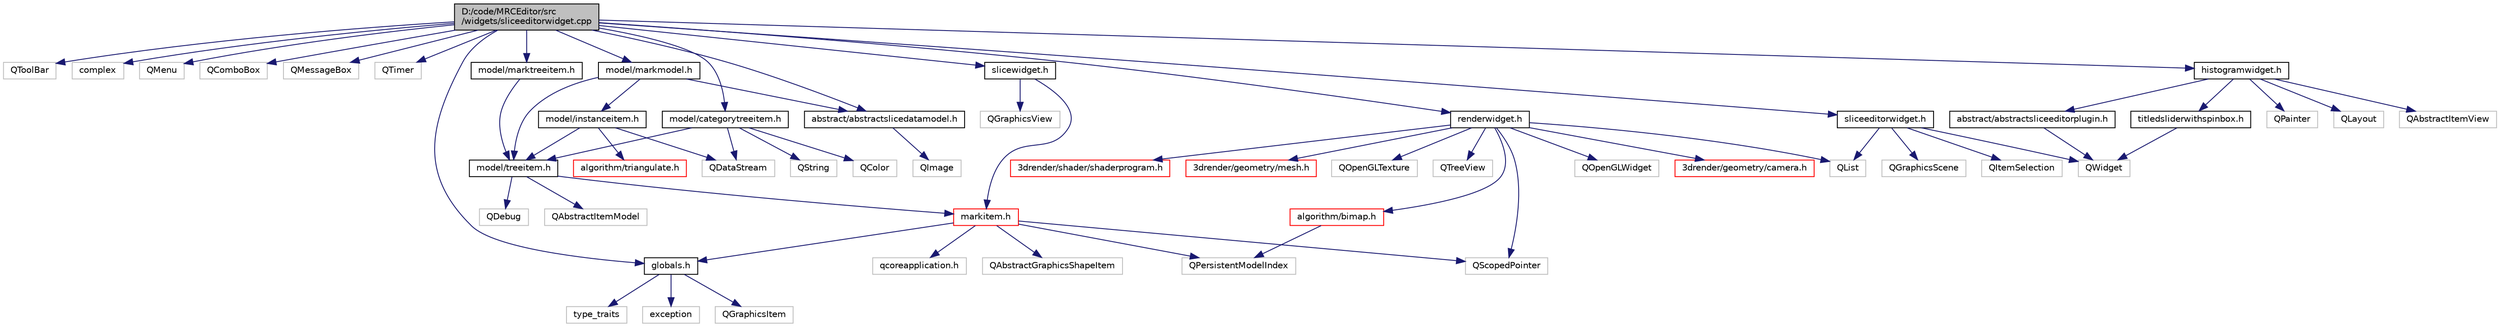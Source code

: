 digraph "D:/code/MRCEditor/src/widgets/sliceeditorwidget.cpp"
{
  edge [fontname="Helvetica",fontsize="10",labelfontname="Helvetica",labelfontsize="10"];
  node [fontname="Helvetica",fontsize="10",shape=record];
  Node0 [label="D:/code/MRCEditor/src\l/widgets/sliceeditorwidget.cpp",height=0.2,width=0.4,color="black", fillcolor="grey75", style="filled", fontcolor="black"];
  Node0 -> Node1 [color="midnightblue",fontsize="10",style="solid",fontname="Helvetica"];
  Node1 [label="QToolBar",height=0.2,width=0.4,color="grey75", fillcolor="white", style="filled"];
  Node0 -> Node2 [color="midnightblue",fontsize="10",style="solid",fontname="Helvetica"];
  Node2 [label="complex",height=0.2,width=0.4,color="grey75", fillcolor="white", style="filled"];
  Node0 -> Node3 [color="midnightblue",fontsize="10",style="solid",fontname="Helvetica"];
  Node3 [label="QMenu",height=0.2,width=0.4,color="grey75", fillcolor="white", style="filled"];
  Node0 -> Node4 [color="midnightblue",fontsize="10",style="solid",fontname="Helvetica"];
  Node4 [label="QComboBox",height=0.2,width=0.4,color="grey75", fillcolor="white", style="filled"];
  Node0 -> Node5 [color="midnightblue",fontsize="10",style="solid",fontname="Helvetica"];
  Node5 [label="QMessageBox",height=0.2,width=0.4,color="grey75", fillcolor="white", style="filled"];
  Node0 -> Node6 [color="midnightblue",fontsize="10",style="solid",fontname="Helvetica"];
  Node6 [label="QTimer",height=0.2,width=0.4,color="grey75", fillcolor="white", style="filled"];
  Node0 -> Node7 [color="midnightblue",fontsize="10",style="solid",fontname="Helvetica"];
  Node7 [label="globals.h",height=0.2,width=0.4,color="black", fillcolor="white", style="filled",URL="$globals_8h.html"];
  Node7 -> Node8 [color="midnightblue",fontsize="10",style="solid",fontname="Helvetica"];
  Node8 [label="type_traits",height=0.2,width=0.4,color="grey75", fillcolor="white", style="filled"];
  Node7 -> Node9 [color="midnightblue",fontsize="10",style="solid",fontname="Helvetica"];
  Node9 [label="exception",height=0.2,width=0.4,color="grey75", fillcolor="white", style="filled"];
  Node7 -> Node10 [color="midnightblue",fontsize="10",style="solid",fontname="Helvetica"];
  Node10 [label="QGraphicsItem",height=0.2,width=0.4,color="grey75", fillcolor="white", style="filled"];
  Node0 -> Node11 [color="midnightblue",fontsize="10",style="solid",fontname="Helvetica"];
  Node11 [label="abstract/abstractslicedatamodel.h",height=0.2,width=0.4,color="black", fillcolor="white", style="filled",URL="$abstractslicedatamodel_8h.html"];
  Node11 -> Node12 [color="midnightblue",fontsize="10",style="solid",fontname="Helvetica"];
  Node12 [label="QImage",height=0.2,width=0.4,color="grey75", fillcolor="white", style="filled"];
  Node0 -> Node13 [color="midnightblue",fontsize="10",style="solid",fontname="Helvetica"];
  Node13 [label="model/markmodel.h",height=0.2,width=0.4,color="black", fillcolor="white", style="filled",URL="$markmodel_8h.html"];
  Node13 -> Node14 [color="midnightblue",fontsize="10",style="solid",fontname="Helvetica"];
  Node14 [label="model/treeitem.h",height=0.2,width=0.4,color="black", fillcolor="white", style="filled",URL="$treeitem_8h.html"];
  Node14 -> Node15 [color="midnightblue",fontsize="10",style="solid",fontname="Helvetica"];
  Node15 [label="QDebug",height=0.2,width=0.4,color="grey75", fillcolor="white", style="filled"];
  Node14 -> Node16 [color="midnightblue",fontsize="10",style="solid",fontname="Helvetica"];
  Node16 [label="markitem.h",height=0.2,width=0.4,color="red", fillcolor="white", style="filled",URL="$markitem_8h.html"];
  Node16 -> Node7 [color="midnightblue",fontsize="10",style="solid",fontname="Helvetica"];
  Node16 -> Node17 [color="midnightblue",fontsize="10",style="solid",fontname="Helvetica"];
  Node17 [label="QAbstractGraphicsShapeItem",height=0.2,width=0.4,color="grey75", fillcolor="white", style="filled"];
  Node16 -> Node18 [color="midnightblue",fontsize="10",style="solid",fontname="Helvetica"];
  Node18 [label="QPersistentModelIndex",height=0.2,width=0.4,color="grey75", fillcolor="white", style="filled"];
  Node16 -> Node19 [color="midnightblue",fontsize="10",style="solid",fontname="Helvetica"];
  Node19 [label="qcoreapplication.h",height=0.2,width=0.4,color="grey75", fillcolor="white", style="filled"];
  Node16 -> Node21 [color="midnightblue",fontsize="10",style="solid",fontname="Helvetica"];
  Node21 [label="QScopedPointer",height=0.2,width=0.4,color="grey75", fillcolor="white", style="filled"];
  Node14 -> Node22 [color="midnightblue",fontsize="10",style="solid",fontname="Helvetica"];
  Node22 [label="QAbstractItemModel",height=0.2,width=0.4,color="grey75", fillcolor="white", style="filled"];
  Node13 -> Node23 [color="midnightblue",fontsize="10",style="solid",fontname="Helvetica"];
  Node23 [label="model/instanceitem.h",height=0.2,width=0.4,color="black", fillcolor="white", style="filled",URL="$instanceitem_8h.html"];
  Node23 -> Node14 [color="midnightblue",fontsize="10",style="solid",fontname="Helvetica"];
  Node23 -> Node24 [color="midnightblue",fontsize="10",style="solid",fontname="Helvetica"];
  Node24 [label="algorithm/triangulate.h",height=0.2,width=0.4,color="red", fillcolor="white", style="filled",URL="$triangulate_8h.html"];
  Node23 -> Node27 [color="midnightblue",fontsize="10",style="solid",fontname="Helvetica"];
  Node27 [label="QDataStream",height=0.2,width=0.4,color="grey75", fillcolor="white", style="filled"];
  Node13 -> Node11 [color="midnightblue",fontsize="10",style="solid",fontname="Helvetica"];
  Node0 -> Node28 [color="midnightblue",fontsize="10",style="solid",fontname="Helvetica"];
  Node28 [label="model/categorytreeitem.h",height=0.2,width=0.4,color="black", fillcolor="white", style="filled",URL="$categorytreeitem_8h.html"];
  Node28 -> Node14 [color="midnightblue",fontsize="10",style="solid",fontname="Helvetica"];
  Node28 -> Node29 [color="midnightblue",fontsize="10",style="solid",fontname="Helvetica"];
  Node29 [label="QColor",height=0.2,width=0.4,color="grey75", fillcolor="white", style="filled"];
  Node28 -> Node30 [color="midnightblue",fontsize="10",style="solid",fontname="Helvetica"];
  Node30 [label="QString",height=0.2,width=0.4,color="grey75", fillcolor="white", style="filled"];
  Node28 -> Node27 [color="midnightblue",fontsize="10",style="solid",fontname="Helvetica"];
  Node0 -> Node31 [color="midnightblue",fontsize="10",style="solid",fontname="Helvetica"];
  Node31 [label="model/marktreeitem.h",height=0.2,width=0.4,color="black", fillcolor="white", style="filled",URL="$marktreeitem_8h.html"];
  Node31 -> Node14 [color="midnightblue",fontsize="10",style="solid",fontname="Helvetica"];
  Node0 -> Node32 [color="midnightblue",fontsize="10",style="solid",fontname="Helvetica"];
  Node32 [label="histogramwidget.h",height=0.2,width=0.4,color="black", fillcolor="white", style="filled",URL="$histogramwidget_8h.html"];
  Node32 -> Node33 [color="midnightblue",fontsize="10",style="solid",fontname="Helvetica"];
  Node33 [label="QPainter",height=0.2,width=0.4,color="grey75", fillcolor="white", style="filled"];
  Node32 -> Node34 [color="midnightblue",fontsize="10",style="solid",fontname="Helvetica"];
  Node34 [label="QLayout",height=0.2,width=0.4,color="grey75", fillcolor="white", style="filled"];
  Node32 -> Node35 [color="midnightblue",fontsize="10",style="solid",fontname="Helvetica"];
  Node35 [label="QAbstractItemView",height=0.2,width=0.4,color="grey75", fillcolor="white", style="filled"];
  Node32 -> Node36 [color="midnightblue",fontsize="10",style="solid",fontname="Helvetica"];
  Node36 [label="titledsliderwithspinbox.h",height=0.2,width=0.4,color="black", fillcolor="white", style="filled",URL="$titledsliderwithspinbox_8h.html"];
  Node36 -> Node37 [color="midnightblue",fontsize="10",style="solid",fontname="Helvetica"];
  Node37 [label="QWidget",height=0.2,width=0.4,color="grey75", fillcolor="white", style="filled"];
  Node32 -> Node38 [color="midnightblue",fontsize="10",style="solid",fontname="Helvetica"];
  Node38 [label="abstract/abstractsliceeditorplugin.h",height=0.2,width=0.4,color="black", fillcolor="white", style="filled",URL="$abstractsliceeditorplugin_8h.html"];
  Node38 -> Node37 [color="midnightblue",fontsize="10",style="solid",fontname="Helvetica"];
  Node0 -> Node39 [color="midnightblue",fontsize="10",style="solid",fontname="Helvetica"];
  Node39 [label="sliceeditorwidget.h",height=0.2,width=0.4,color="black", fillcolor="white", style="filled",URL="$sliceeditorwidget_8h.html"];
  Node39 -> Node40 [color="midnightblue",fontsize="10",style="solid",fontname="Helvetica"];
  Node40 [label="QList",height=0.2,width=0.4,color="grey75", fillcolor="white", style="filled"];
  Node39 -> Node37 [color="midnightblue",fontsize="10",style="solid",fontname="Helvetica"];
  Node39 -> Node41 [color="midnightblue",fontsize="10",style="solid",fontname="Helvetica"];
  Node41 [label="QGraphicsScene",height=0.2,width=0.4,color="grey75", fillcolor="white", style="filled"];
  Node39 -> Node42 [color="midnightblue",fontsize="10",style="solid",fontname="Helvetica"];
  Node42 [label="QItemSelection",height=0.2,width=0.4,color="grey75", fillcolor="white", style="filled"];
  Node0 -> Node43 [color="midnightblue",fontsize="10",style="solid",fontname="Helvetica"];
  Node43 [label="slicewidget.h",height=0.2,width=0.4,color="black", fillcolor="white", style="filled",URL="$slicewidget_8h.html"];
  Node43 -> Node44 [color="midnightblue",fontsize="10",style="solid",fontname="Helvetica"];
  Node44 [label="QGraphicsView",height=0.2,width=0.4,color="grey75", fillcolor="white", style="filled"];
  Node43 -> Node16 [color="midnightblue",fontsize="10",style="solid",fontname="Helvetica"];
  Node0 -> Node45 [color="midnightblue",fontsize="10",style="solid",fontname="Helvetica"];
  Node45 [label="renderwidget.h",height=0.2,width=0.4,color="black", fillcolor="white", style="filled",URL="$renderwidget_8h.html"];
  Node45 -> Node46 [color="midnightblue",fontsize="10",style="solid",fontname="Helvetica"];
  Node46 [label="QOpenGLWidget",height=0.2,width=0.4,color="grey75", fillcolor="white", style="filled"];
  Node45 -> Node40 [color="midnightblue",fontsize="10",style="solid",fontname="Helvetica"];
  Node45 -> Node21 [color="midnightblue",fontsize="10",style="solid",fontname="Helvetica"];
  Node45 -> Node47 [color="midnightblue",fontsize="10",style="solid",fontname="Helvetica"];
  Node47 [label="3drender/geometry/camera.h",height=0.2,width=0.4,color="red", fillcolor="white", style="filled",URL="$camera_8h.html"];
  Node45 -> Node50 [color="midnightblue",fontsize="10",style="solid",fontname="Helvetica"];
  Node50 [label="3drender/shader/shaderprogram.h",height=0.2,width=0.4,color="red", fillcolor="white", style="filled",URL="$shaderprogram_8h.html"];
  Node45 -> Node55 [color="midnightblue",fontsize="10",style="solid",fontname="Helvetica"];
  Node55 [label="3drender/geometry/mesh.h",height=0.2,width=0.4,color="red", fillcolor="white", style="filled",URL="$mesh_8h.html"];
  Node45 -> Node61 [color="midnightblue",fontsize="10",style="solid",fontname="Helvetica"];
  Node61 [label="algorithm/bimap.h",height=0.2,width=0.4,color="red", fillcolor="white", style="filled",URL="$bimap_8h.html"];
  Node61 -> Node18 [color="midnightblue",fontsize="10",style="solid",fontname="Helvetica"];
  Node45 -> Node63 [color="midnightblue",fontsize="10",style="solid",fontname="Helvetica"];
  Node63 [label="QOpenGLTexture",height=0.2,width=0.4,color="grey75", fillcolor="white", style="filled"];
  Node45 -> Node64 [color="midnightblue",fontsize="10",style="solid",fontname="Helvetica"];
  Node64 [label="QTreeView",height=0.2,width=0.4,color="grey75", fillcolor="white", style="filled"];
}
